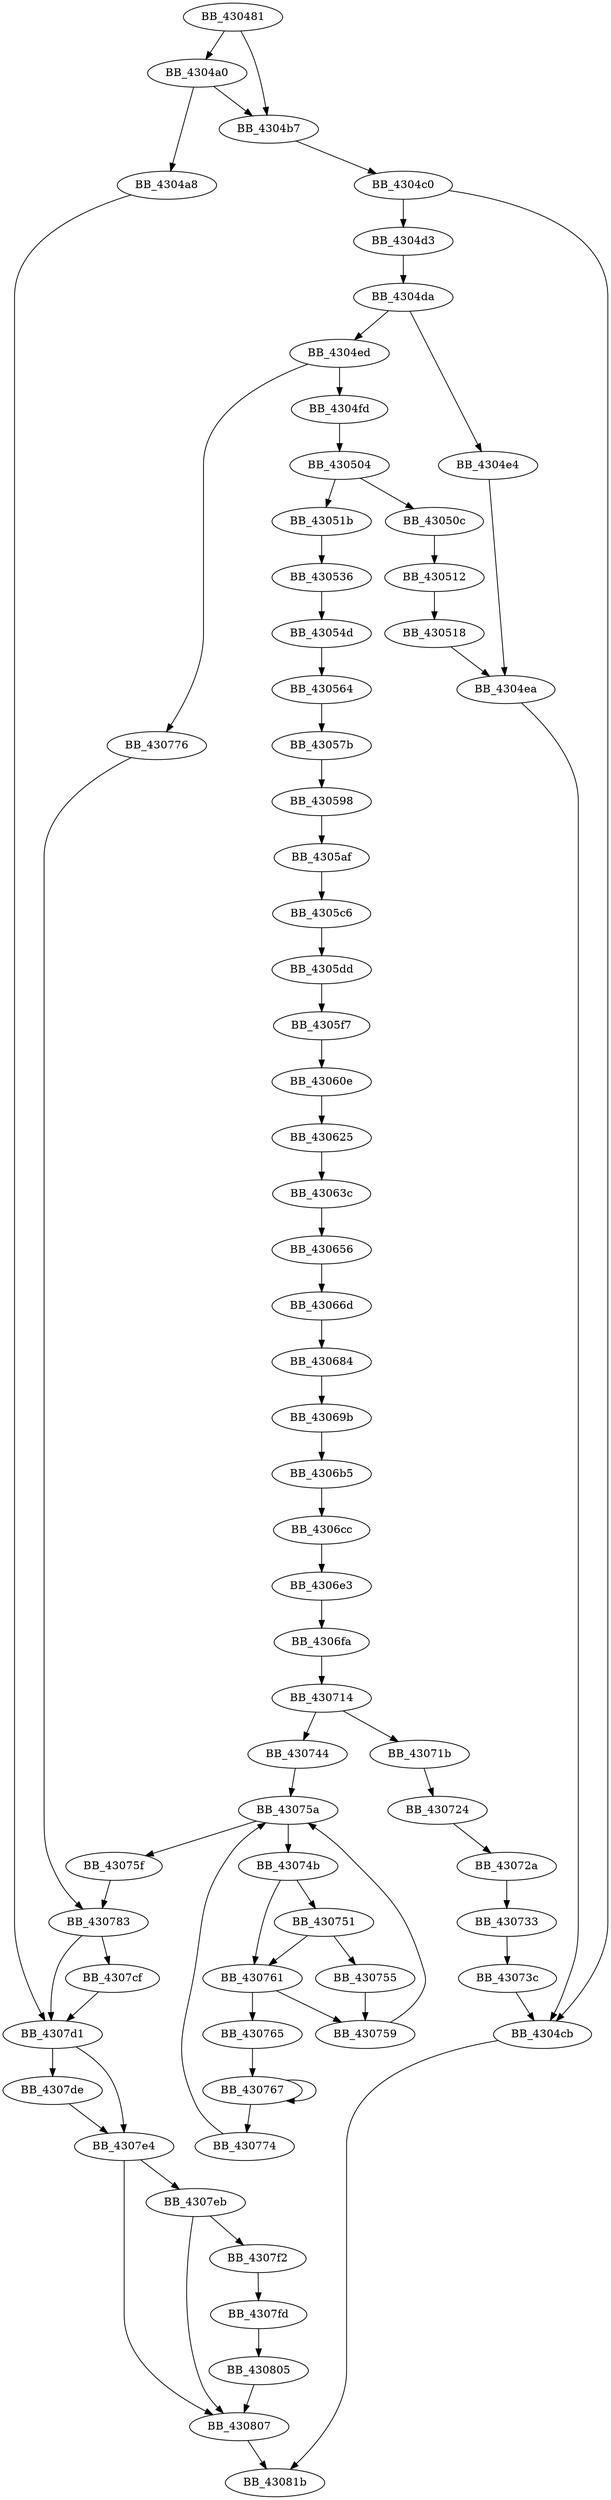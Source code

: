 DiGraph ___init_monetary{
BB_430481->BB_4304a0
BB_430481->BB_4304b7
BB_4304a0->BB_4304a8
BB_4304a0->BB_4304b7
BB_4304a8->BB_4307d1
BB_4304b7->BB_4304c0
BB_4304c0->BB_4304cb
BB_4304c0->BB_4304d3
BB_4304cb->BB_43081b
BB_4304d3->BB_4304da
BB_4304da->BB_4304e4
BB_4304da->BB_4304ed
BB_4304e4->BB_4304ea
BB_4304ea->BB_4304cb
BB_4304ed->BB_4304fd
BB_4304ed->BB_430776
BB_4304fd->BB_430504
BB_430504->BB_43050c
BB_430504->BB_43051b
BB_43050c->BB_430512
BB_430512->BB_430518
BB_430518->BB_4304ea
BB_43051b->BB_430536
BB_430536->BB_43054d
BB_43054d->BB_430564
BB_430564->BB_43057b
BB_43057b->BB_430598
BB_430598->BB_4305af
BB_4305af->BB_4305c6
BB_4305c6->BB_4305dd
BB_4305dd->BB_4305f7
BB_4305f7->BB_43060e
BB_43060e->BB_430625
BB_430625->BB_43063c
BB_43063c->BB_430656
BB_430656->BB_43066d
BB_43066d->BB_430684
BB_430684->BB_43069b
BB_43069b->BB_4306b5
BB_4306b5->BB_4306cc
BB_4306cc->BB_4306e3
BB_4306e3->BB_4306fa
BB_4306fa->BB_430714
BB_430714->BB_43071b
BB_430714->BB_430744
BB_43071b->BB_430724
BB_430724->BB_43072a
BB_43072a->BB_430733
BB_430733->BB_43073c
BB_43073c->BB_4304cb
BB_430744->BB_43075a
BB_43074b->BB_430751
BB_43074b->BB_430761
BB_430751->BB_430755
BB_430751->BB_430761
BB_430755->BB_430759
BB_430759->BB_43075a
BB_43075a->BB_43074b
BB_43075a->BB_43075f
BB_43075f->BB_430783
BB_430761->BB_430759
BB_430761->BB_430765
BB_430765->BB_430767
BB_430767->BB_430767
BB_430767->BB_430774
BB_430774->BB_43075a
BB_430776->BB_430783
BB_430783->BB_4307cf
BB_430783->BB_4307d1
BB_4307cf->BB_4307d1
BB_4307d1->BB_4307de
BB_4307d1->BB_4307e4
BB_4307de->BB_4307e4
BB_4307e4->BB_4307eb
BB_4307e4->BB_430807
BB_4307eb->BB_4307f2
BB_4307eb->BB_430807
BB_4307f2->BB_4307fd
BB_4307fd->BB_430805
BB_430805->BB_430807
BB_430807->BB_43081b
}
